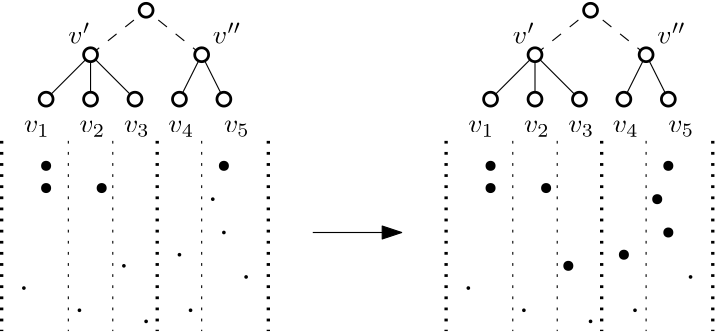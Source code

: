 <?xml version="1.0"?>
<!DOCTYPE ipe SYSTEM "ipe.dtd">
<ipe version="70107" creator="Ipe 7.2.2">
<info created="D:20160412211239" modified="D:20160531112452"/>
<ipestyle name="basic">
<symbol name="arrow/arc(spx)">
<path stroke="sym-stroke" fill="sym-stroke" pen="sym-pen">
0 0 m
-1 0.333 l
-1 -0.333 l
h
</path>
</symbol>
<symbol name="arrow/farc(spx)">
<path stroke="sym-stroke" fill="white" pen="sym-pen">
0 0 m
-1 0.333 l
-1 -0.333 l
h
</path>
</symbol>
<symbol name="mark/circle(sx)" transformations="translations">
<path fill="sym-stroke">
0.6 0 0 0.6 0 0 e
0.4 0 0 0.4 0 0 e
</path>
</symbol>
<symbol name="mark/disk(sx)" transformations="translations">
<path fill="sym-stroke">
0.6 0 0 0.6 0 0 e
</path>
</symbol>
<symbol name="mark/fdisk(sfx)" transformations="translations">
<group>
<path fill="sym-fill">
0.5 0 0 0.5 0 0 e
</path>
<path fill="sym-stroke" fillrule="eofill">
0.6 0 0 0.6 0 0 e
0.4 0 0 0.4 0 0 e
</path>
</group>
</symbol>
<symbol name="mark/box(sx)" transformations="translations">
<path fill="sym-stroke" fillrule="eofill">
-0.6 -0.6 m
0.6 -0.6 l
0.6 0.6 l
-0.6 0.6 l
h
-0.4 -0.4 m
0.4 -0.4 l
0.4 0.4 l
-0.4 0.4 l
h
</path>
</symbol>
<symbol name="mark/square(sx)" transformations="translations">
<path fill="sym-stroke">
-0.6 -0.6 m
0.6 -0.6 l
0.6 0.6 l
-0.6 0.6 l
h
</path>
</symbol>
<symbol name="mark/fsquare(sfx)" transformations="translations">
<group>
<path fill="sym-fill">
-0.5 -0.5 m
0.5 -0.5 l
0.5 0.5 l
-0.5 0.5 l
h
</path>
<path fill="sym-stroke" fillrule="eofill">
-0.6 -0.6 m
0.6 -0.6 l
0.6 0.6 l
-0.6 0.6 l
h
-0.4 -0.4 m
0.4 -0.4 l
0.4 0.4 l
-0.4 0.4 l
h
</path>
</group>
</symbol>
<symbol name="mark/cross(sx)" transformations="translations">
<group>
<path fill="sym-stroke">
-0.43 -0.57 m
0.57 0.43 l
0.43 0.57 l
-0.57 -0.43 l
h
</path>
<path fill="sym-stroke">
-0.43 0.57 m
0.57 -0.43 l
0.43 -0.57 l
-0.57 0.43 l
h
</path>
</group>
</symbol>
<symbol name="arrow/fnormal(spx)">
<path stroke="sym-stroke" fill="white" pen="sym-pen">
0 0 m
-1 0.333 l
-1 -0.333 l
h
</path>
</symbol>
<symbol name="arrow/pointed(spx)">
<path stroke="sym-stroke" fill="sym-stroke" pen="sym-pen">
0 0 m
-1 0.333 l
-0.8 0 l
-1 -0.333 l
h
</path>
</symbol>
<symbol name="arrow/fpointed(spx)">
<path stroke="sym-stroke" fill="white" pen="sym-pen">
0 0 m
-1 0.333 l
-0.8 0 l
-1 -0.333 l
h
</path>
</symbol>
<symbol name="arrow/linear(spx)">
<path stroke="sym-stroke" pen="sym-pen">
-1 0.333 m
0 0 l
-1 -0.333 l
</path>
</symbol>
<symbol name="arrow/fdouble(spx)">
<path stroke="sym-stroke" fill="white" pen="sym-pen">
0 0 m
-1 0.333 l
-1 -0.333 l
h
-1 0 m
-2 0.333 l
-2 -0.333 l
h
</path>
</symbol>
<symbol name="arrow/double(spx)">
<path stroke="sym-stroke" fill="sym-stroke" pen="sym-pen">
0 0 m
-1 0.333 l
-1 -0.333 l
h
-1 0 m
-2 0.333 l
-2 -0.333 l
h
</path>
</symbol>
<pen name="heavier" value="0.8"/>
<pen name="fat" value="1.2"/>
<pen name="ultrafat" value="2"/>
<symbolsize name="large" value="5"/>
<symbolsize name="small" value="2"/>
<symbolsize name="tiny" value="1.1"/>
<arrowsize name="large" value="10"/>
<arrowsize name="small" value="5"/>
<arrowsize name="tiny" value="3"/>
<color name="red" value="1 0 0"/>
<color name="green" value="0 1 0"/>
<color name="blue" value="0 0 1"/>
<color name="yellow" value="1 1 0"/>
<color name="orange" value="1 0.647 0"/>
<color name="gold" value="1 0.843 0"/>
<color name="purple" value="0.627 0.125 0.941"/>
<color name="gray" value="0.745"/>
<color name="brown" value="0.647 0.165 0.165"/>
<color name="navy" value="0 0 0.502"/>
<color name="pink" value="1 0.753 0.796"/>
<color name="seagreen" value="0.18 0.545 0.341"/>
<color name="turquoise" value="0.251 0.878 0.816"/>
<color name="violet" value="0.933 0.51 0.933"/>
<color name="darkblue" value="0 0 0.545"/>
<color name="darkcyan" value="0 0.545 0.545"/>
<color name="darkgray" value="0.663"/>
<color name="darkgreen" value="0 0.392 0"/>
<color name="darkmagenta" value="0.545 0 0.545"/>
<color name="darkorange" value="1 0.549 0"/>
<color name="darkred" value="0.545 0 0"/>
<color name="lightblue" value="0.678 0.847 0.902"/>
<color name="lightcyan" value="0.878 1 1"/>
<color name="lightgray" value="0.827"/>
<color name="lightgreen" value="0.565 0.933 0.565"/>
<color name="lightyellow" value="1 1 0.878"/>
<dashstyle name="dashed" value="[4] 0"/>
<dashstyle name="dotted" value="[1 3] 0"/>
<dashstyle name="dash dotted" value="[4 2 1 2] 0"/>
<dashstyle name="dash dot dotted" value="[4 2 1 2 1 2] 0"/>
<textsize name="large" value="\large"/>
<textsize name="Large" value="\Large"/>
<textsize name="LARGE" value="\LARGE"/>
<textsize name="huge" value="\huge"/>
<textsize name="Huge" value="\Huge"/>
<textsize name="small" value="\small"/>
<textsize name="footnote" value="\footnotesize"/>
<textsize name="tiny" value="\tiny"/>
<textstyle name="center" begin="\begin{center}" end="\end{center}"/>
<textstyle name="itemize" begin="\begin{itemize}" end="\end{itemize}"/>
<textstyle name="item" begin="\begin{itemize}\item{}" end="\end{itemize}"/>
<gridsize name="4 pts" value="4"/>
<gridsize name="8 pts (~3 mm)" value="8"/>
<gridsize name="16 pts (~6 mm)" value="16"/>
<gridsize name="32 pts (~12 mm)" value="32"/>
<gridsize name="10 pts (~3.5 mm)" value="10"/>
<gridsize name="20 pts (~7 mm)" value="20"/>
<gridsize name="14 pts (~5 mm)" value="14"/>
<gridsize name="28 pts (~10 mm)" value="28"/>
<gridsize name="56 pts (~20 mm)" value="56"/>
<anglesize name="90 deg" value="90"/>
<anglesize name="60 deg" value="60"/>
<anglesize name="45 deg" value="45"/>
<anglesize name="30 deg" value="30"/>
<anglesize name="22.5 deg" value="22.5"/>
<tiling name="falling" angle="-60" step="4" width="1"/>
<tiling name="rising" angle="30" step="4" width="1"/>
</ipestyle>
<page>
<layer name="alpha"/>
<view layers="alpha" active="alpha"/>
<use layer="alpha" matrix="1 0 0 1 -48 64" name="mark/disk(sx)" pos="192 592" size="normal" stroke="black"/>
<path matrix="1 0 0 1.55639 -112 -466.278" stroke="black" dash="dotted" pen="fat" join="1">
240 732 m
240 688 l
240 688 l
</path>
<path matrix="1 0 0 1.55639 -16 -466.278" stroke="black" dash="dotted" pen="fat" join="1">
240 732 m
240 688 l
240 688 l
</path>
<path matrix="1 0 0 1.55639 -88 -466.278" stroke="black" dash="dotted" join="1">
240 732 m
240 688 l
240 688 l
</path>
<path matrix="1 0 0 1.55639 -72 -466.278" stroke="black" dash="dotted" join="1">
240 732 m
240 688 l
240 688 l
</path>
<path matrix="1 0 0 1.55639 -56 -466.278" stroke="black" dash="dotted" pen="fat" join="1">
240 732 m
240 688 l
240 688 l
</path>
<path matrix="1 0 0 1.55639 -40 -466.278" stroke="black" dash="dotted" join="1">
240 732 m
240 688 l
240 688 l
</path>
<use matrix="1 0 0 1 -28 36" name="mark/disk(sx)" pos="164 584" size="tiny" stroke="black"/>
<use matrix="1 0 0 1 -8 28" name="mark/disk(sx)" pos="164 584" size="tiny" stroke="black"/>
<use matrix="1 0 0 1 16 24" name="mark/disk(sx)" pos="164 584" size="tiny" stroke="black"/>
<use matrix="1 0 0 1 8 44" name="mark/disk(sx)" pos="164 584" size="tiny" stroke="black"/>
<use matrix="1 0 0 1 32 28" name="mark/disk(sx)" pos="164 584" size="tiny" stroke="black"/>
<use matrix="1 0 0 1 28 48" name="mark/disk(sx)" pos="164 584" size="tiny" stroke="black"/>
<use matrix="1 0 0 1 52 40" name="mark/disk(sx)" pos="164 584" size="tiny" stroke="black"/>
<use matrix="1 0 0 1 44 56" name="mark/disk(sx)" pos="164 584" size="tiny" stroke="black"/>
<use matrix="1 0 0 1 40 68" name="mark/disk(sx)" pos="164 584" size="tiny" stroke="black"/>
<use matrix="1 0 0 1 -48 72" name="mark/disk(sx)" pos="192 592" size="normal" stroke="black"/>
<use matrix="1 0 0 1 -28 64" name="mark/disk(sx)" pos="192 592" size="normal" stroke="black"/>
<use matrix="1 0 0 1 16 72" name="mark/disk(sx)" pos="192 592" size="normal" stroke="black"/>
<use matrix="1 0 0 1 112 64" name="mark/disk(sx)" pos="192 592" size="normal" stroke="black"/>
<path matrix="1 0 0 1.55639 48 -466.278" stroke="black" dash="dotted" pen="fat" join="1">
240 732 m
240 688 l
240 688 l
</path>
<path matrix="1 0 0 1.55639 144 -466.278" stroke="black" dash="dotted" pen="fat" join="1">
240 732 m
240 688 l
240 688 l
</path>
<path matrix="1 0 0 1.55639 72 -466.278" stroke="black" dash="dotted" join="1">
240 732 m
240 688 l
240 688 l
</path>
<path matrix="1 0 0 1.55639 88 -466.278" stroke="black" dash="dotted" join="1">
240 732 m
240 688 l
240 688 l
</path>
<path matrix="1 0 0 1.55639 104 -466.278" stroke="black" dash="dotted" pen="fat" join="1">
240 732 m
240 688 l
240 688 l
</path>
<path matrix="1 0 0 1.55639 120 -466.278" stroke="black" dash="dotted" join="1">
240 732 m
240 688 l
240 688 l
</path>
<use matrix="1 0 0 1 132 36" name="mark/disk(sx)" pos="164 584" size="tiny" stroke="black"/>
<use matrix="1 0 0 1 152 28" name="mark/disk(sx)" pos="164 584" size="tiny" stroke="black"/>
<use matrix="1 0 0 1 176 24" name="mark/disk(sx)" pos="164 584" size="tiny" stroke="black"/>
<use matrix="1 0 0 1 168 44" name="mark/disk(sx)" pos="164 584" size="normal" stroke="black"/>
<use matrix="1 0 0 1 192 28" name="mark/disk(sx)" pos="164 584" size="tiny" stroke="black"/>
<use matrix="1 0 0 1 188 48" name="mark/disk(sx)" pos="164 584" size="normal" stroke="black"/>
<use matrix="1 0 0 1 212 40" name="mark/disk(sx)" pos="164 584" size="tiny" stroke="black"/>
<use matrix="1 0 0 1 204 56" name="mark/disk(sx)" pos="164 584" size="normal" stroke="black"/>
<use matrix="1 0 0 1 200 68" name="mark/disk(sx)" pos="164 584" size="normal" stroke="black"/>
<use matrix="1 0 0 1 112 72" name="mark/disk(sx)" pos="192 592" size="normal" stroke="black"/>
<use matrix="1 0 0 1 132 64" name="mark/disk(sx)" pos="192 592" size="normal" stroke="black"/>
<use matrix="1 0 0 1 176 72" name="mark/disk(sx)" pos="192 592" size="normal" stroke="black"/>
<path matrix="1 0 0 1 -16 -96" stroke="black" fill="black" arrow="normal/normal">
256 736 m
288 736 l
</path>
<text matrix="1 0 0 1 -64 -4" transformations="translations" pos="216 712" stroke="black" type="label" width="7.982" height="7.49" depth="0" valign="baseline">$v&apos;$</text>
<text matrix="1 0 0 1 4 36" transformations="translations" pos="132 640" stroke="black" type="label" width="9.298" height="4.294" depth="1.49" valign="baseline">$v_1$</text>
<text matrix="1 0 0 1 56 28" transformations="translations" pos="100 648" stroke="black" type="label" width="9.298" height="4.294" depth="1.49" valign="baseline">$v_2$</text>
<text matrix="1 0 0 1 72 52" transformations="translations" pos="100 624" stroke="black" type="label" width="9.298" height="4.294" depth="1.49" valign="baseline">$v_3$</text>
<text matrix="1 0 0 1 88 20" transformations="translations" pos="100 656" stroke="black" type="label" width="9.298" height="4.294" depth="1.49" valign="baseline">$v_4$</text>
<text matrix="1 0 0 1 112 32" transformations="translations" pos="96 644" stroke="black" type="label" width="9.298" height="4.294" depth="1.49" valign="baseline">$v_5$</text>
<path matrix="1 0 0 0.363636 -240 424.727" stroke="black" fill="black">
400 768 m
384 724 l
384 724 l
</path>
<path matrix="1 0 0 0.363636 -240 424.727" stroke="black" fill="black">
400 768 m
400 724 l
400 724 l
</path>
<path matrix="1 0 0 0.363636 -240 424.727" stroke="black" fill="black">
400 768 m
416 724 l
416 724 l
</path>
<path matrix="1 0 0 0.363636 -240 424.727" stroke="black" fill="black">
440 768 m
432 724 l
432 724 l
</path>
<path matrix="1 0 0 0.363636 -240 424.727" stroke="black" fill="black">
440 768 m
448 724 l
448 724 l
</path>
<use matrix="1 0 0 1 -28 -116" name="mark/fdisk(sfx)" pos="172 804" size="large" stroke="black" fill="white"/>
<use matrix="1 0 0 1 -12 -116" name="mark/fdisk(sfx)" pos="172 804" size="large" stroke="black" fill="white"/>
<use matrix="1 0 0 1 4 -116" name="mark/fdisk(sfx)" pos="172 804" size="large" stroke="black" fill="white"/>
<use matrix="1 0 0 1 36 -116" name="mark/fdisk(sfx)" pos="172 804" size="large" stroke="black" fill="white"/>
<text matrix="1 0 0 1 -224 76" transformations="translations" pos="428 632" stroke="black" type="label" width="10.279" height="7.49" depth="0" valign="baseline">$v&apos;&apos;$</text>
<use matrix="1 0 0 1 20 -116" name="mark/fdisk(sfx)" pos="172 804" size="large" stroke="black" fill="white"/>
<path stroke="black" dash="dashed">
160 704 m
180 720 l
180 720 l
</path>
<path stroke="black" dash="dashed">
200 704 m
180 720 l
180 720 l
</path>
<use matrix="1 0 0 1 -12 -100" name="mark/fdisk(sfx)" pos="172 804" size="large" stroke="black" fill="white"/>
<use matrix="1 0 0 1 28 -100" name="mark/fdisk(sfx)" pos="172 804" size="large" stroke="black" fill="white"/>
<use matrix="1 0 0 1 8 -84" name="mark/fdisk(sfx)" pos="172 804" size="large" stroke="black" fill="white"/>
<text matrix="1 0 0 1 96 -4" transformations="translations" pos="216 712" stroke="black" type="label" width="7.982" height="7.49" depth="0" valign="baseline">$v&apos;$</text>
<text matrix="1 0 0 1 164 36" transformations="translations" pos="132 640" stroke="black" type="label" width="9.298" height="4.294" depth="1.49" valign="baseline">$v_1$</text>
<text matrix="1 0 0 1 216 28" transformations="translations" pos="100 648" stroke="black" type="label" width="9.298" height="4.294" depth="1.49" valign="baseline">$v_2$</text>
<text matrix="1 0 0 1 232 52" transformations="translations" pos="100 624" stroke="black" type="label" width="9.298" height="4.294" depth="1.49" valign="baseline">$v_3$</text>
<text matrix="1 0 0 1 248 20" transformations="translations" pos="100 656" stroke="black" type="label" width="9.298" height="4.294" depth="1.49" valign="baseline">$v_4$</text>
<text matrix="1 0 0 1 272 32" transformations="translations" pos="96 644" stroke="black" type="label" width="9.298" height="4.294" depth="1.49" valign="baseline">$v_5$</text>
<path matrix="1 0 0 0.363636 -80 424.727" stroke="black" fill="black">
400 768 m
384 724 l
384 724 l
</path>
<path matrix="1 0 0 0.363636 -80 424.727" stroke="black" fill="black">
400 768 m
400 724 l
400 724 l
</path>
<path matrix="1 0 0 0.363636 -80 424.727" stroke="black" fill="black">
400 768 m
416 724 l
416 724 l
</path>
<path matrix="1 0 0 0.363636 -80 424.727" stroke="black" fill="black">
440 768 m
432 724 l
432 724 l
</path>
<path matrix="1 0 0 0.363636 -80 424.727" stroke="black" fill="black">
440 768 m
448 724 l
448 724 l
</path>
<use matrix="1 0 0 1 132 -116" name="mark/fdisk(sfx)" pos="172 804" size="large" stroke="black" fill="white"/>
<use matrix="1 0 0 1 148 -116" name="mark/fdisk(sfx)" pos="172 804" size="large" stroke="black" fill="white"/>
<use matrix="1 0 0 1 164 -116" name="mark/fdisk(sfx)" pos="172 804" size="large" stroke="black" fill="white"/>
<use matrix="1 0 0 1 196 -116" name="mark/fdisk(sfx)" pos="172 804" size="large" stroke="black" fill="white"/>
<text matrix="1 0 0 1 -64 76" transformations="translations" pos="428 632" stroke="black" type="label" width="10.279" height="7.49" depth="0" valign="baseline">$v&apos;&apos;$</text>
<use matrix="1 0 0 1 180 -116" name="mark/fdisk(sfx)" pos="172 804" size="large" stroke="black" fill="white"/>
<path matrix="1 0 0 1 160 0" stroke="black" dash="dashed">
160 704 m
180 720 l
180 720 l
</path>
<path matrix="1 0 0 1 160 0" stroke="black" dash="dashed">
200 704 m
180 720 l
180 720 l
</path>
<use matrix="1 0 0 1 148 -100" name="mark/fdisk(sfx)" pos="172 804" size="large" stroke="black" fill="white"/>
<use matrix="1 0 0 1 188 -100" name="mark/fdisk(sfx)" pos="172 804" size="large" stroke="black" fill="white"/>
<use matrix="1 0 0 1 168 -84" name="mark/fdisk(sfx)" pos="172 804" size="large" stroke="black" fill="white"/>
</page>
</ipe>
